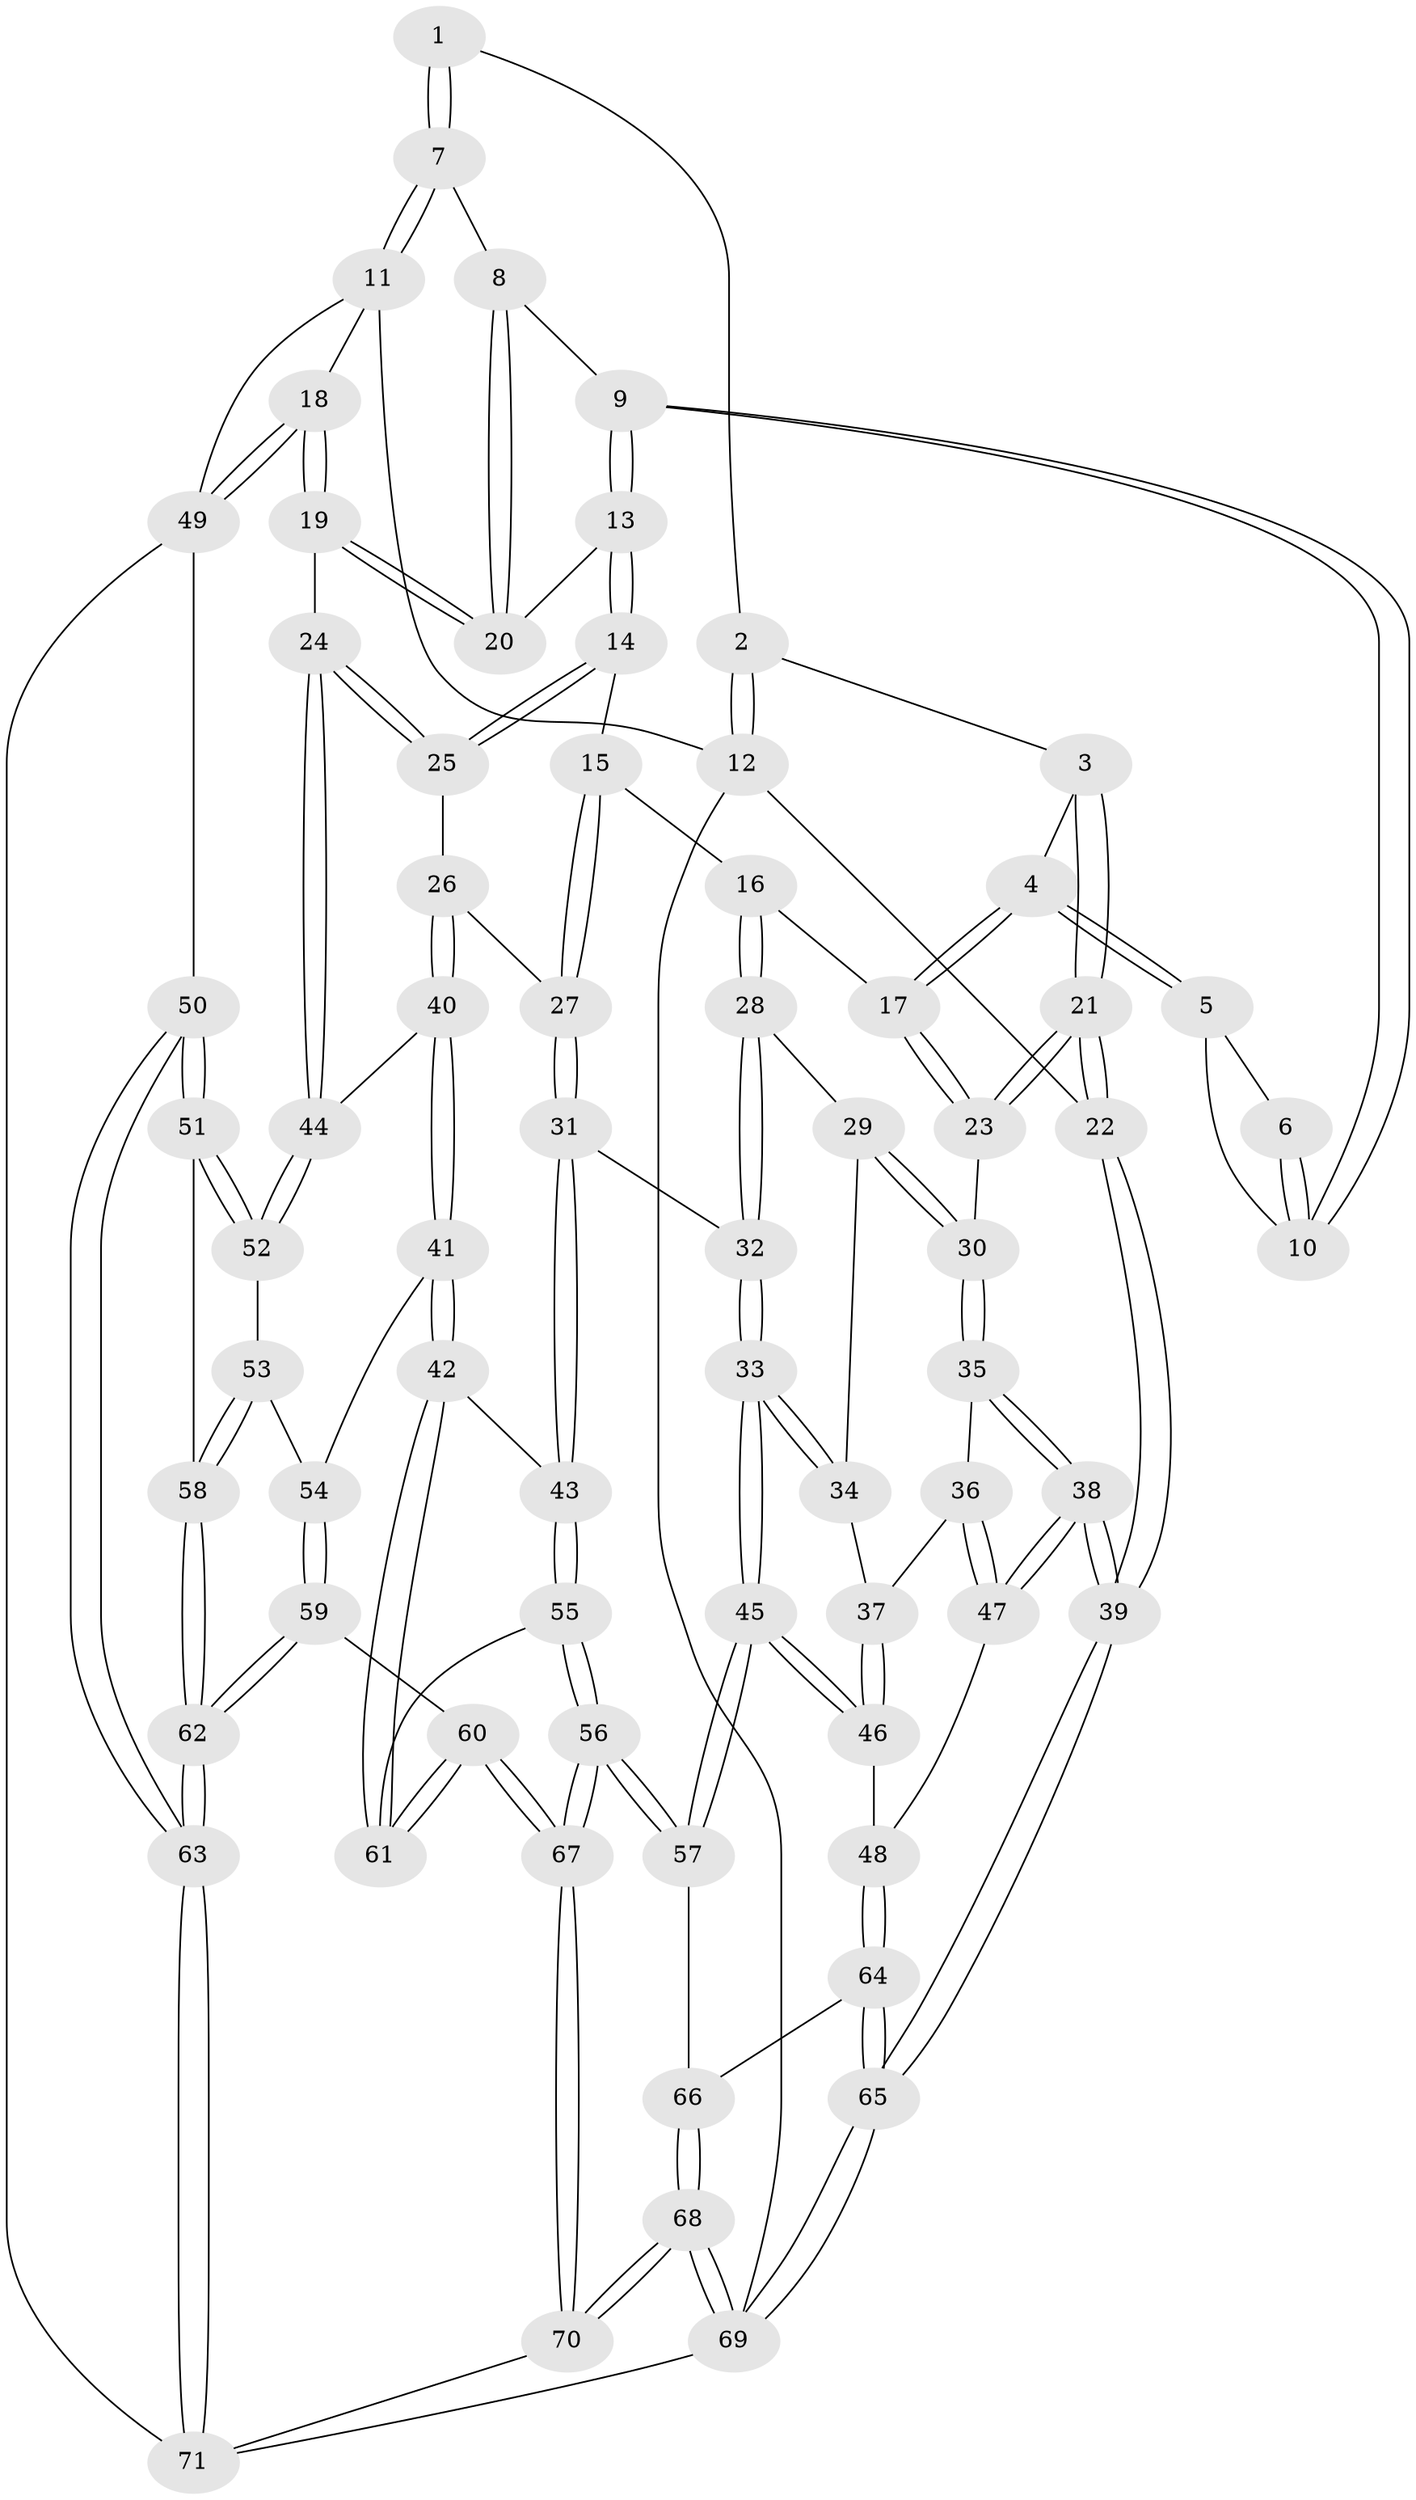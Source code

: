 // Generated by graph-tools (version 1.1) at 2025/00/03/09/25 05:00:13]
// undirected, 71 vertices, 174 edges
graph export_dot {
graph [start="1"]
  node [color=gray90,style=filled];
  1 [pos="+0.6034606379670439+0"];
  2 [pos="+0.24993310769411292+0"];
  3 [pos="+0.2583035723688288+0.04460600129030319"];
  4 [pos="+0.2835446280431226+0.0991756485204321"];
  5 [pos="+0.44349363774246947+0.1061639969778736"];
  6 [pos="+0.5800413218499711+0"];
  7 [pos="+0.7774743906693199+0"];
  8 [pos="+0.7264508195497973+0.017215584685463435"];
  9 [pos="+0.5873335676127005+0.20167527760798395"];
  10 [pos="+0.4994223140127415+0.12377748837647341"];
  11 [pos="+1+0"];
  12 [pos="+0+0"];
  13 [pos="+0.5840203770439162+0.22728300277055552"];
  14 [pos="+0.563622200434616+0.2712729396527115"];
  15 [pos="+0.45076730290443895+0.3269685857652144"];
  16 [pos="+0.33649057792705395+0.3166062987605631"];
  17 [pos="+0.29454079954445234+0.26508285098631074"];
  18 [pos="+1+0.37241267737459055"];
  19 [pos="+0.9398167510938185+0.38130599392322223"];
  20 [pos="+0.838976237718975+0.2710855940345503"];
  21 [pos="+0+0.2695368648617353"];
  22 [pos="+0+0.2640471527068169"];
  23 [pos="+0+0.3385951657453781"];
  24 [pos="+0.8225007282037997+0.44611643373988324"];
  25 [pos="+0.6748912911508541+0.38951988869254056"];
  26 [pos="+0.5367710296330965+0.5099403598112613"];
  27 [pos="+0.5253826841182765+0.5061629465756018"];
  28 [pos="+0.3242882654134531+0.35810246689334185"];
  29 [pos="+0.24296014478542088+0.4409280432835745"];
  30 [pos="+0.09342377329404142+0.4779337313380903"];
  31 [pos="+0.41370119901720753+0.5793904291622908"];
  32 [pos="+0.37267183792301656+0.5770966823106526"];
  33 [pos="+0.3492006483277457+0.5955558346443838"];
  34 [pos="+0.23879283020248435+0.5333832908053018"];
  35 [pos="+0.09715079774662583+0.5012100685161881"];
  36 [pos="+0.1168045368392497+0.5301687394063306"];
  37 [pos="+0.19440045996320587+0.559002220769606"];
  38 [pos="+0+0.6922683965620704"];
  39 [pos="+0+0.7922097082915753"];
  40 [pos="+0.602526036397797+0.5757161537731588"];
  41 [pos="+0.5993102239452226+0.641290916123006"];
  42 [pos="+0.5804526901593974+0.6726242668407166"];
  43 [pos="+0.4754022800789643+0.6593030973819931"];
  44 [pos="+0.7970621807029605+0.4930267074441855"];
  45 [pos="+0.27718408348917867+0.721876583158807"];
  46 [pos="+0.22872236352116251+0.6992443270746593"];
  47 [pos="+0.11247374757433624+0.6409013915640669"];
  48 [pos="+0.1911586839144769+0.6959084841387045"];
  49 [pos="+1+0.7296647102895276"];
  50 [pos="+1+0.7536405747570785"];
  51 [pos="+0.8878254117025292+0.7056193856045834"];
  52 [pos="+0.7938435303113022+0.5642191852719917"];
  53 [pos="+0.7409053987324594+0.666619071103375"];
  54 [pos="+0.7355034195009464+0.6717873651003378"];
  55 [pos="+0.40268870813539015+0.8177179447031714"];
  56 [pos="+0.3413841959427758+0.8446996729973274"];
  57 [pos="+0.3197011630280809+0.8327586454997069"];
  58 [pos="+0.8464765420170456+0.7248100164376828"];
  59 [pos="+0.7047103073640079+0.8855305614473304"];
  60 [pos="+0.6622524722274022+0.8583168898763741"];
  61 [pos="+0.5924572609515241+0.8023904983264454"];
  62 [pos="+0.7053275620157481+0.8863062838727213"];
  63 [pos="+0.7542135422947661+0.9955478122552991"];
  64 [pos="+0.04438187652676942+0.7932143095690394"];
  65 [pos="+0+0.8136318201196285"];
  66 [pos="+0.22364221808163148+0.876623511614259"];
  67 [pos="+0.3849442662474765+0.9682980540076708"];
  68 [pos="+0+1"];
  69 [pos="+0+1"];
  70 [pos="+0.43866962172790075+1"];
  71 [pos="+0.7302926844947711+1"];
  1 -- 2;
  1 -- 7;
  1 -- 7;
  2 -- 3;
  2 -- 12;
  2 -- 12;
  3 -- 4;
  3 -- 21;
  3 -- 21;
  4 -- 5;
  4 -- 5;
  4 -- 17;
  4 -- 17;
  5 -- 6;
  5 -- 10;
  6 -- 10;
  6 -- 10;
  7 -- 8;
  7 -- 11;
  7 -- 11;
  8 -- 9;
  8 -- 20;
  8 -- 20;
  9 -- 10;
  9 -- 10;
  9 -- 13;
  9 -- 13;
  11 -- 12;
  11 -- 18;
  11 -- 49;
  12 -- 22;
  12 -- 69;
  13 -- 14;
  13 -- 14;
  13 -- 20;
  14 -- 15;
  14 -- 25;
  14 -- 25;
  15 -- 16;
  15 -- 27;
  15 -- 27;
  16 -- 17;
  16 -- 28;
  16 -- 28;
  17 -- 23;
  17 -- 23;
  18 -- 19;
  18 -- 19;
  18 -- 49;
  18 -- 49;
  19 -- 20;
  19 -- 20;
  19 -- 24;
  21 -- 22;
  21 -- 22;
  21 -- 23;
  21 -- 23;
  22 -- 39;
  22 -- 39;
  23 -- 30;
  24 -- 25;
  24 -- 25;
  24 -- 44;
  24 -- 44;
  25 -- 26;
  26 -- 27;
  26 -- 40;
  26 -- 40;
  27 -- 31;
  27 -- 31;
  28 -- 29;
  28 -- 32;
  28 -- 32;
  29 -- 30;
  29 -- 30;
  29 -- 34;
  30 -- 35;
  30 -- 35;
  31 -- 32;
  31 -- 43;
  31 -- 43;
  32 -- 33;
  32 -- 33;
  33 -- 34;
  33 -- 34;
  33 -- 45;
  33 -- 45;
  34 -- 37;
  35 -- 36;
  35 -- 38;
  35 -- 38;
  36 -- 37;
  36 -- 47;
  36 -- 47;
  37 -- 46;
  37 -- 46;
  38 -- 39;
  38 -- 39;
  38 -- 47;
  38 -- 47;
  39 -- 65;
  39 -- 65;
  40 -- 41;
  40 -- 41;
  40 -- 44;
  41 -- 42;
  41 -- 42;
  41 -- 54;
  42 -- 43;
  42 -- 61;
  42 -- 61;
  43 -- 55;
  43 -- 55;
  44 -- 52;
  44 -- 52;
  45 -- 46;
  45 -- 46;
  45 -- 57;
  45 -- 57;
  46 -- 48;
  47 -- 48;
  48 -- 64;
  48 -- 64;
  49 -- 50;
  49 -- 71;
  50 -- 51;
  50 -- 51;
  50 -- 63;
  50 -- 63;
  51 -- 52;
  51 -- 52;
  51 -- 58;
  52 -- 53;
  53 -- 54;
  53 -- 58;
  53 -- 58;
  54 -- 59;
  54 -- 59;
  55 -- 56;
  55 -- 56;
  55 -- 61;
  56 -- 57;
  56 -- 57;
  56 -- 67;
  56 -- 67;
  57 -- 66;
  58 -- 62;
  58 -- 62;
  59 -- 60;
  59 -- 62;
  59 -- 62;
  60 -- 61;
  60 -- 61;
  60 -- 67;
  60 -- 67;
  62 -- 63;
  62 -- 63;
  63 -- 71;
  63 -- 71;
  64 -- 65;
  64 -- 65;
  64 -- 66;
  65 -- 69;
  65 -- 69;
  66 -- 68;
  66 -- 68;
  67 -- 70;
  67 -- 70;
  68 -- 69;
  68 -- 69;
  68 -- 70;
  68 -- 70;
  69 -- 71;
  70 -- 71;
}
